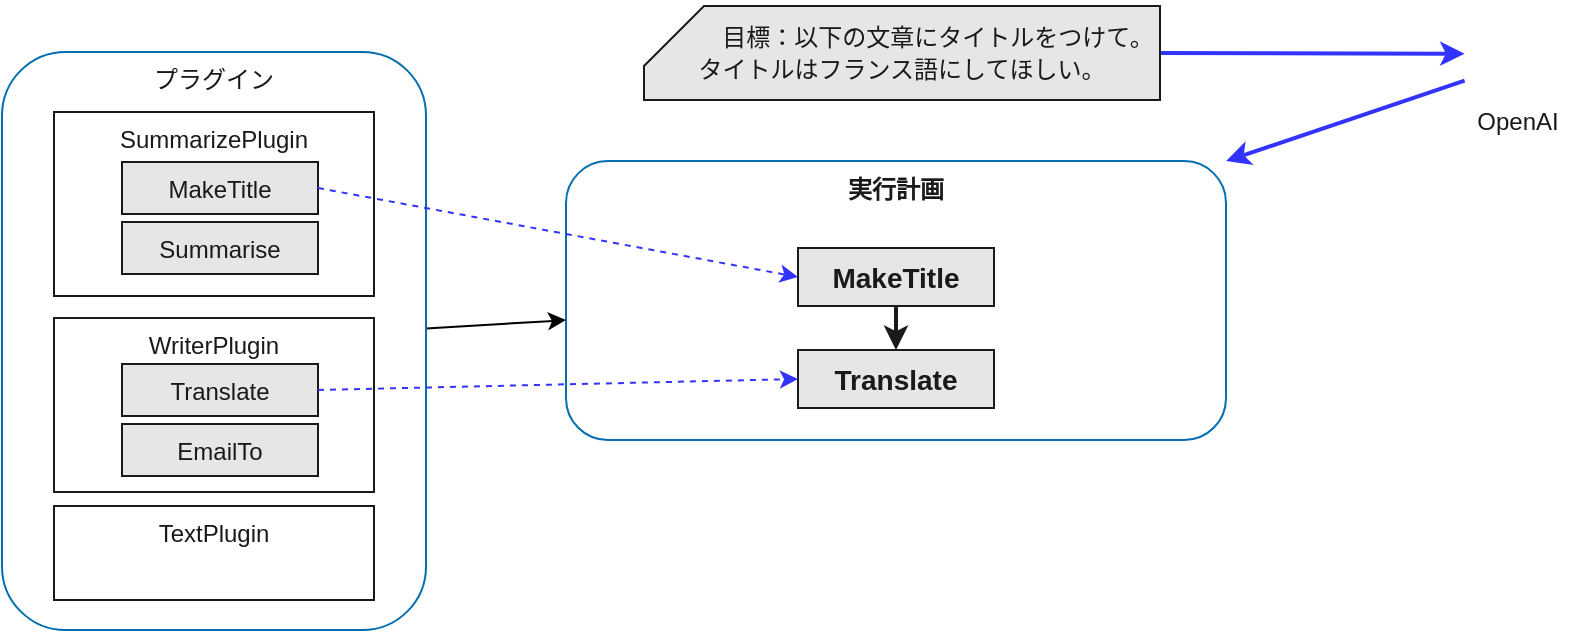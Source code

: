 <mxfile>
    <diagram id="pyFOITWGm1L5QSNy7el4" name="Page-1">
        <mxGraphModel dx="979" dy="568" grid="0" gridSize="10" guides="1" tooltips="1" connect="1" arrows="1" fold="1" page="0" pageScale="1" pageWidth="850" pageHeight="1100" background="#ffffff" math="0" shadow="0">
            <root>
                <mxCell id="0"/>
                <mxCell id="1" parent="0"/>
                <mxCell id="22" value="実行計画" style="rounded=1;whiteSpace=wrap;html=1;fillColor=none;fontColor=#1A1A1A;strokeColor=#006EAF;verticalAlign=top;fontStyle=1" parent="1" vertex="1">
                    <mxGeometry x="326" y="188.55" width="330" height="139.45" as="geometry"/>
                </mxCell>
                <mxCell id="29" value="" style="edgeStyle=none;html=1;fontColor=#1A1A1A;" edge="1" parent="1" source="27" target="22">
                    <mxGeometry relative="1" as="geometry"/>
                </mxCell>
                <mxCell id="27" value="プラグイン" style="rounded=1;whiteSpace=wrap;html=1;fillColor=none;fontColor=#1A1A1A;strokeColor=#006EAF;verticalAlign=top;" vertex="1" parent="1">
                    <mxGeometry x="44" y="134" width="212" height="289" as="geometry"/>
                </mxCell>
                <mxCell id="28" value="SummarizePlugin" style="rounded=0;whiteSpace=wrap;html=1;fontColor=#1A1A1A;fillColor=none;strokeColor=#1A1A1A;verticalAlign=top;" vertex="1" parent="1">
                    <mxGeometry x="70" y="164" width="160" height="92" as="geometry"/>
                </mxCell>
                <mxCell id="30" value="WriterPlugin" style="rounded=0;whiteSpace=wrap;html=1;fontColor=#1A1A1A;fillColor=none;strokeColor=#1A1A1A;verticalAlign=top;" vertex="1" parent="1">
                    <mxGeometry x="70" y="267" width="160" height="87" as="geometry"/>
                </mxCell>
                <mxCell id="31" value="TextPlugin" style="rounded=0;whiteSpace=wrap;html=1;fontColor=#1A1A1A;fillColor=none;strokeColor=#1A1A1A;verticalAlign=top;" vertex="1" parent="1">
                    <mxGeometry x="70" y="361" width="160" height="47" as="geometry"/>
                </mxCell>
                <mxCell id="32" value="MakeTitle" style="rounded=0;whiteSpace=wrap;html=1;fontColor=#1A1A1A;fillColor=#E6E6E6;strokeColor=#1A1A1A;verticalAlign=top;" vertex="1" parent="1">
                    <mxGeometry x="104" y="189" width="98" height="26" as="geometry"/>
                </mxCell>
                <mxCell id="33" value="Summarise" style="rounded=0;whiteSpace=wrap;html=1;fontColor=#1A1A1A;fillColor=#E6E6E6;strokeColor=#1A1A1A;verticalAlign=top;" vertex="1" parent="1">
                    <mxGeometry x="104" y="219" width="98" height="26" as="geometry"/>
                </mxCell>
                <mxCell id="35" value="Translate" style="rounded=0;whiteSpace=wrap;html=1;fontColor=#1A1A1A;fillColor=#E6E6E6;strokeColor=#1A1A1A;verticalAlign=top;" vertex="1" parent="1">
                    <mxGeometry x="104" y="290" width="98" height="26" as="geometry"/>
                </mxCell>
                <mxCell id="36" value="EmailTo" style="rounded=0;whiteSpace=wrap;html=1;fontColor=#1A1A1A;fillColor=#E6E6E6;strokeColor=#1A1A1A;verticalAlign=top;" vertex="1" parent="1">
                    <mxGeometry x="104" y="320" width="98" height="26" as="geometry"/>
                </mxCell>
                <mxCell id="42" style="edgeStyle=none;html=1;fontSize=12;fontColor=#1A1A1A;exitX=1;exitY=0.5;exitDx=0;exitDy=0;exitPerimeter=0;strokeColor=#3333FF;strokeWidth=2;" edge="1" parent="1" source="37" target="39">
                    <mxGeometry relative="1" as="geometry"/>
                </mxCell>
                <mxCell id="37" value="&lt;font style=&quot;font-size: 12px;&quot;&gt;　　　目標：&lt;span style=&quot;font-family: Consolas, &amp;quot;Courier New&amp;quot;, monospace;&quot;&gt;以下の文章にタイトルをつけて。タイトルはフランス語にしてほしい。&lt;/span&gt;&lt;/font&gt;" style="shape=card;whiteSpace=wrap;html=1;labelBackgroundColor=none;strokeColor=#1A1A1A;fontColor=#1A1A1A;fillColor=#E6E6E6;" vertex="1" parent="1">
                    <mxGeometry x="365" y="111" width="258" height="47" as="geometry"/>
                </mxCell>
                <mxCell id="43" value="" style="group" vertex="1" connectable="0" parent="1">
                    <mxGeometry x="772" y="108.0" width="60" height="75.9" as="geometry"/>
                </mxCell>
                <mxCell id="39" value="" style="shape=image;verticalLabelPosition=bottom;labelBackgroundColor=default;verticalAlign=top;aspect=fixed;imageAspect=0;image=https://www.basicthinking.de/blog/wp-content/uploads/2023/01/azure-openai-service.jpg;clipPath=inset(9.76% 29.33% 12.13% 27%);" vertex="1" parent="43">
                    <mxGeometry x="3.31" width="53.39" height="53.8" as="geometry"/>
                </mxCell>
                <mxCell id="40" value="OpenAI" style="text;html=1;strokeColor=none;fillColor=none;align=center;verticalAlign=middle;whiteSpace=wrap;rounded=0;labelBackgroundColor=none;fontSize=12;fontColor=#1A1A1A;" vertex="1" parent="43">
                    <mxGeometry y="45.9" width="60" height="30" as="geometry"/>
                </mxCell>
                <mxCell id="46" style="edgeStyle=none;html=1;fontSize=12;fontColor=#1A1A1A;exitX=0;exitY=0.75;exitDx=0;exitDy=0;strokeColor=#3333FF;strokeWidth=2;entryX=1;entryY=0;entryDx=0;entryDy=0;" edge="1" parent="1" source="39" target="22">
                    <mxGeometry relative="1" as="geometry">
                        <mxPoint x="633" y="144.5" as="sourcePoint"/>
                        <mxPoint x="910.31" y="142.128" as="targetPoint"/>
                    </mxGeometry>
                </mxCell>
                <mxCell id="51" value="" style="edgeStyle=none;html=1;strokeColor=#1A1A1A;strokeWidth=2;fontSize=14;fontColor=#1A1A1A;" edge="1" parent="1" source="48" target="49">
                    <mxGeometry relative="1" as="geometry"/>
                </mxCell>
                <mxCell id="48" value="MakeTitle" style="rounded=0;whiteSpace=wrap;html=1;fontColor=#1A1A1A;fillColor=#E6E6E6;strokeColor=#1A1A1A;verticalAlign=top;fontSize=14;fontStyle=1" vertex="1" parent="1">
                    <mxGeometry x="442" y="232" width="98" height="29" as="geometry"/>
                </mxCell>
                <mxCell id="49" value="Translate" style="rounded=0;whiteSpace=wrap;html=1;fontColor=#1A1A1A;fillColor=#E6E6E6;strokeColor=#1A1A1A;verticalAlign=top;fontSize=14;fontStyle=1" vertex="1" parent="1">
                    <mxGeometry x="442" y="283" width="98" height="29" as="geometry"/>
                </mxCell>
                <mxCell id="52" style="edgeStyle=none;html=1;fontSize=12;fontColor=#1A1A1A;exitX=1;exitY=0.5;exitDx=0;exitDy=0;strokeColor=#3333FF;strokeWidth=1;entryX=0;entryY=0.5;entryDx=0;entryDy=0;dashed=1;" edge="1" parent="1" source="32" target="48">
                    <mxGeometry relative="1" as="geometry">
                        <mxPoint x="407.31" y="220.8" as="sourcePoint"/>
                        <mxPoint x="288" y="261.0" as="targetPoint"/>
                    </mxGeometry>
                </mxCell>
                <mxCell id="53" style="edgeStyle=none;html=1;fontSize=12;fontColor=#1A1A1A;strokeColor=#3333FF;strokeWidth=1;entryX=0;entryY=0.5;entryDx=0;entryDy=0;dashed=1;exitX=1;exitY=0.5;exitDx=0;exitDy=0;" edge="1" parent="1" source="35" target="49">
                    <mxGeometry relative="1" as="geometry">
                        <mxPoint x="212" y="212" as="sourcePoint"/>
                        <mxPoint x="452" y="256.5" as="targetPoint"/>
                    </mxGeometry>
                </mxCell>
            </root>
        </mxGraphModel>
    </diagram>
</mxfile>